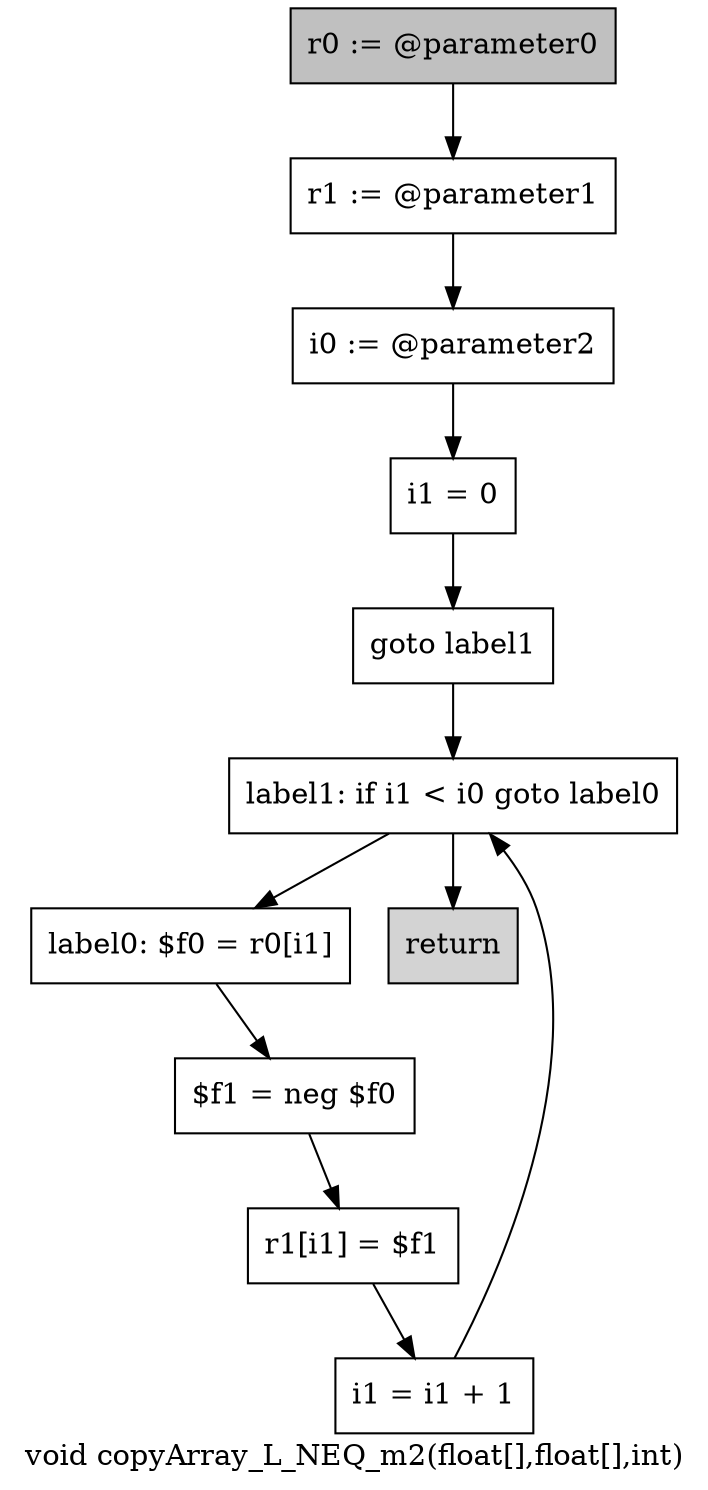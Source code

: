 digraph "void copyArray_L_NEQ_m2(float[],float[],int)" {
    label="void copyArray_L_NEQ_m2(float[],float[],int)";
    node [shape=box];
    "0" [style=filled,fillcolor=gray,label="r0 := @parameter0",];
    "1" [label="r1 := @parameter1",];
    "0"->"1";
    "2" [label="i0 := @parameter2",];
    "1"->"2";
    "3" [label="i1 = 0",];
    "2"->"3";
    "4" [label="goto label1",];
    "3"->"4";
    "9" [label="label1: if i1 < i0 goto label0",];
    "4"->"9";
    "5" [label="label0: $f0 = r0[i1]",];
    "6" [label="$f1 = neg $f0",];
    "5"->"6";
    "7" [label="r1[i1] = $f1",];
    "6"->"7";
    "8" [label="i1 = i1 + 1",];
    "7"->"8";
    "8"->"9";
    "9"->"5";
    "10" [style=filled,fillcolor=lightgray,label="return",];
    "9"->"10";
}
